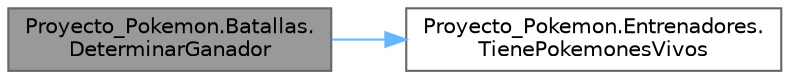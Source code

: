 digraph "Proyecto_Pokemon.Batallas.DeterminarGanador"
{
 // INTERACTIVE_SVG=YES
 // LATEX_PDF_SIZE
  bgcolor="transparent";
  edge [fontname=Helvetica,fontsize=10,labelfontname=Helvetica,labelfontsize=10];
  node [fontname=Helvetica,fontsize=10,shape=box,height=0.2,width=0.4];
  rankdir="LR";
  Node1 [id="Node000001",label="Proyecto_Pokemon.Batallas.\lDeterminarGanador",height=0.2,width=0.4,color="gray40", fillcolor="grey60", style="filled", fontcolor="black",tooltip="Chequeo de ganador según si tiene pokemones vivos, el que tenga vivos gana, si ninguno tiene es empat..."];
  Node1 -> Node2 [id="edge1_Node000001_Node000002",color="steelblue1",style="solid",tooltip=" "];
  Node2 [id="Node000002",label="Proyecto_Pokemon.Entrenadores.\lTienePokemonesVivos",height=0.2,width=0.4,color="grey40", fillcolor="white", style="filled",URL="$classProyecto__Pokemon_1_1Entrenadores.html#aed37e19dc22b417fd387e524229dae49",tooltip="Check booleano de pokemones vivos, útil para batalla. Lógica hecha en entrenadores por srp."];
}
